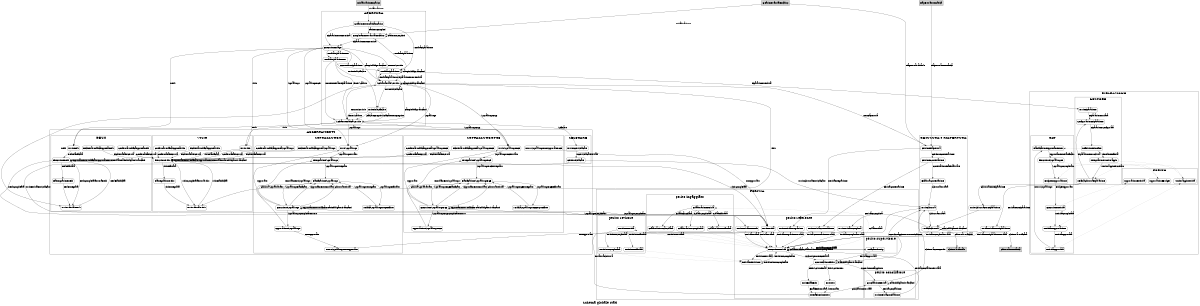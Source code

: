 digraph finite_state_machine {
    rankdir=TD;
	rank =same
    size="8,5"
    fontsize = "24"
    label="Schema globale stati"
    node [shape=box,style=rounded ];
 
subgraph start {
        node [shape = "box" style = "filled" ];
        label = "start";
        InizializzazioneIncarico
        CreazioneManualeIncarico
        RiaperturaAutomatica
}

subgraph end {
        node [shape = "box" style = "filled" ];
        label = "end";
		rank = sink
        ChiusuraManuale
        ChiusuraAutomatica
}


subgraph cluster_apertura {
    node [shape=box,style=rounded ];
        label = "APERTURA";
		CreazioneAutomaticaIncarico
		CompletamentoManualeIncarico
		VenditaRiparazione
		EsecuzioneTriage
		SceltaManualeServizio
		VenditaRiparazionePA1
		SceltaAutomaticaServizio
		InvioLinkSelfCare
}

subgraph cluster_accertamenti {
    node [shape=box,style=rounded ];
    label = "ACCERTAMENTI";

    subgraph cluster_selfcare {
    node [shape=box,style=rounded ];
    label = "SELFCARE";
		AvvioAccertSelfCare
		GestioneSelfCare
    }
	
    subgraph cluster_visio {
        node [shape=box,style=rounded ];
        label = "VISIO";
        AvvioVisio
		AvvioManualeVisio
		EsecuzioneVisio
		RiassegnazioneVisio
		RichiestaModificaApptoPaVisio	
		ConfermaModificaApptoPaVisio	
	}

    subgraph cluster_desk {
    node [shape=box,style=rounded ];
    label = "DESK";
		AvvioDesk
		AvvioManualeDesk
		EsecuzioneDesk
		RiassegnazioneDesk
		RichiestaModificaApptoPaDesk
        ConfermaModificaApptoPaDesk
	} 	  

    subgraph cluster_sopralluogo {
        node [shape=box,style=rounded ];
        label = "SOPRALLUOGO";
	    AvvioSopralluogo
	    AssegnazioneSopralluogo
	    PianificazioneSopralluogo
	    EsecuzioneSopralluogo
        VerificaSopralluogoDopoRifiuto
        ApprovazioneSopralluogo
		RichiestaModificaApptoPaSopralluogo			
		ConfermaModificaApptoPaSopralluogo
		NuovoSopralluogoNonApprovato		
    }

    subgraph cluster_sopralluogoPce {
        node [shape=box,style=rounded ];
        label = "SOPRALLUOGOPCE";
		AvvioSopralluogoPCE
		AssegnazioneSopralluogoPCE
        PianificazioneSopralluogoPCE
        EsecuzioneSopralluogoPCE
        VerificaSopralluogoPCEDopoRifiuto
        ApprovazioneSopralluogoPCE
		RichiestaModificaApptoPaSopralluogoPCE		
		ConfermaModificaApptoPaSopralluogoPCE
		NuovoSopralluogoNonApprovatoPCE		
    }

}

subgraph cluster_perizia {
    node [shape=box,style=rounded ];
    label = "PERIZIA";        

	subgraph cluster_peritoReferente {
		node [shape=box,style=rounded ];
		label = "perito referente";             
		AvvioPerizia
		AvvioPeriziaPostDesk 
		AvvioPeriziaContestazione
		AvvioPeriziaIncompleta
		AvvioPeriziaIntegrazione
		EsecuzionePerizia  
		PeriziaInRevisione
		ComunicazioneEsito
		InvioEmailEsito       
		InvioAtto             
		AttesaRicezioneAtto   
	
	}

	subgraph cluster_collaborazione {
		node [shape=box,style=rounded ];
		label = "perito ingaggiato";
		CollaborazionePerizia    
		CollaborazioneRifiutata  
		CollaborazioneCancellata 
		CollaborazioneCompletata 
	
	
	}


	subgraph cluster_revisione {
		node [shape=box,style=rounded ];
		RevisionePerizia    
		RevisioneRifiutata  
		RevisioneCompletata   label = "perito revisore";
	
	}
	
	
	subgraph cluster_conciliation {
		node [shape=box,style=rounded ];
		label = "perito conciliatore";
		AvvioPeriziaConciliazione
		ConciliazionePerizia
		
	}
	
	subgraph cluster_authority {
		node [shape=box,style=rounded ];
		label = "perito supervisore";
		VerificaAuthority
	}


}


subgraph cluster_riparazione {
    node [shape=box,style=rounded ];
    label = "RIPARAZIONE";

    subgraph cluster_gestore {
        node [shape=box,style=rounded ];
        label = "GESTORE";
        AvvioRiparazione
        ConfigurazioneRiparazione
        DefinizioneTimeline 
        AssegnazioneMonitoraggio
        VerificaChiusuraRiparazione
    }

    subgraph cluster_perito {
            node [shape=box,style=rounded ];
            label = "PERITO";
            MonitoraggioAttivita
            ApprovazioneBudget
            ApprovazioneAttivita
    }

    subgraph cluster_cat {
        node [shape=box,style=rounded ] ;
        label = "CAT";
        PianificazioneAppuntamentoR
        EsecuzioneSopralluogoR
        BudgetInApprovazione
        EsecuzioneAttivita 
        AttivitaInApprovazione
        AttivitaApprovata
    }
    
}

subgraph cluster_chiusura {
    node [shape=box,style=rounded ];
    label = "CHIUSURA e RIAPERTURA";
    AvvioChiusura
    VerificaChiusura
    GestioneRiapertura
    GestioneContestazione
    FinalizzaContestazione
}


comment = "apertura"

    InizializzazioneIncarico     -> CreazioneAutomaticaIncarico  [label = "Inizializzazione"];
    CreazioneAutomaticaIncarico  -> CompletamentoManualeIncarico [label = "DatiNonCompleti"];
    CreazioneAutomaticaIncarico  -> VenditaRiparazione           [label = "VenditaRiparazione"];
    CreazioneAutomaticaIncarico  -> EsecuzioneTriage             [label = "RiparazioneNonPrevista"];
    RiaperturaAutomatica         -> GestioneRiapertura      [ label = "RiaperturaAutomatica" ]
    VenditaRiparazione           -> AvvioRiparazione             [label = "RiparazioneVenduta"];
    VenditaRiparazione           -> SceltaManualeServizio        [label = "RiparazioneNonVenduta"];
    VenditaRiparazione           -> VenditaRiparazione           [label = "CampiObbligMancanti"];
    VenditaRiparazionePA1        -> SceltaAutomaticaServizio     [label = "NonInteressatoRiparazione"] ;
    VenditaRiparazionePA1        -> VenditaRiparazione           [label = "InteressatoRiparazione"] ;
    VenditaRiparazionePA1        -> SceltaAutomaticaServizio     [label = "TimerScaduto"] ;
    CompletamentoManualeIncarico -> CompletamentoManualeIncarico [label = "DatiNonCompleti"];
    CompletamentoManualeIncarico -> VenditaRiparazione           [label = "VenditaRiparazione"];
    CompletamentoManualeIncarico -> EsecuzioneTriage             [label = "RiparazioneNonPrevista"];
    CreazioneManualeIncarico     -> CompletamentoManualeIncarico [label = "Inizializzazione"];
    InvioLinkSelfCare            -> SceltaAutomaticaServizio     [label = "SelfCareEseguito"];
    InvioLinkSelfCare            -> SceltaAutomaticaServizio     [label = "SelfCareNonEseguito"];
    InvioLinkSelfCare            -> SceltaAutomaticaServizio     [label = "TimerScaduto"];
    EsecuzioneTriage             -> InvioLinkSelfCare            [label = "InvioLinkSelfCare"];
    EsecuzioneTriage             -> AvvioSopralluogoPCE          [label = "SopralluogoPCE"];
    EsecuzioneTriage             -> VenditaRiparazionePA1        [label = "VenditaRiparazionePA1"];
    EsecuzioneTriage             -> AvvioVisio                   [label = "Visio"];
    EsecuzioneTriage             -> AvvioDesk                    [label = "Desk"];   
    EsecuzioneTriage             -> AvvioSopralluogo             [label = "Sopralluogo"]; 
    EsecuzioneTriage             -> SceltaManualeServizio        [label = "NessunServizio"]  
    EsecuzioneTriage             -> SceltaManualeServizio        [label = "CampiObbligMancanti"] 
    SceltaAutomaticaServizio     -> AvvioSopralluogoPCE          [label = "SopralluogoPCE"];
    SceltaAutomaticaServizio     -> AvvioVisio                   [label = "Visio"];
    SceltaAutomaticaServizio     -> AvvioDesk                    [label = "Desk"];   
    SceltaAutomaticaServizio     -> AvvioSopralluogo             [label = "Sopralluogo"];   
    SceltaAutomaticaServizio     -> AvvioAccertSelfCare          [label = "SelfCare"];   
    SceltaAutomaticaServizio     -> SceltaManualeServizio        [label = "NessunServizio"];   
    SceltaAutomaticaServizio     -> SceltaManualeServizio        [label = "CampiObbligMancanti"];
    SceltaManualeServizio        -> AvvioSopralluogoPCE          [label = "SopralluogoPCE"];
    SceltaManualeServizio        -> AvvioManualeVisio            [label = "Visio"];
    SceltaManualeServizio        -> AvvioManualeDesk             [label = "Desk"];   
    SceltaManualeServizio        -> AvvioSopralluogo             [label = "Sopralluogo"];   
    SceltaManualeServizio        -> InvioLinkSelfCare            [label = "InvioLinkSelfCare"];
    SceltaManualeServizio        -> VenditaRiparazione           [label = "VenditaRiparazione"];
    SceltaManualeServizio        -> SceltaManualeServizio        [label = "CampiObbligMancanti"];

comment = "ACCERTAMENTI"

    AvvioVisio	                 ->	EsecuzioneVisio	    		[ label = "VisioPianificata"];
    EsecuzioneVisio	             ->	RiassegnazioneVisio			[ label = "VisioRifiutata"];
    EsecuzioneVisio	             ->	EsecuzioneVisio	    		[ label = "AppuntamentoModificato"];
    EsecuzioneVisio	             ->	EsecuzioneVisio  			[ label = "AppuntamentoAnnullato"];
    EsecuzioneVisio	             ->	AvvioManualeVisio			[ label = "VisioCompletataNuovaVisio"];
    EsecuzioneVisio	             ->	AvvioPerizia	    		[ label = "VisioCompletata"];
    EsecuzioneVisio	             ->	EsecuzioneVisio  			[ label = "DatiObbligatoriMancanti"];
    AvvioManualeVisio	         ->	EsecuzioneVisio	    		[ label = "VisioPianificata"];
    RiassegnazioneVisio	         ->	AvvioManualeVisio			[ label = "VisioAssegnata"];
 
    AvvioDesk	              ->	EsecuzioneDesk	            [ label = "DeskPianificata"];
    EsecuzioneDesk	          ->	RiassegnazioneDesk	        [ label = "DeskRifiutata"];
    EsecuzioneDesk	          ->	EsecuzioneDesk	            [ label = "AppuntamentoModificato"];
    EsecuzioneDesk	          ->	EsecuzioneDesk  	        [ label = "AppuntamentoAnnullato"];
    EsecuzioneDesk	          ->	AvvioManualeDesk	        [ label = "DeskCompletataNuovaDesk"];
    EsecuzioneDesk	          ->	AvvioPeriziaPostDesk	    [ label = "DeskCompletata"];
    EsecuzioneDesk	          ->	EsecuzioneDesk  	        [ label = "DatiObbligatoriMancanti"];
    AvvioManualeDesk	      ->	EsecuzioneDesk	            [ label = "DeskPianificata"];
    RiassegnazioneDesk	      ->	AvvioManualeDesk	        [ label = "DeskAssegnata"];
 
    AvvioSopralluogo               -> AssegnazioneSopralluogo        [ label = "SopralluogoAvviato"];
    AssegnazioneSopralluogo        -> PianificazioneSopralluogo      [ label = "SopralluogoAssegnato"];
    PianificazioneSopralluogo      -> EsecuzioneSopralluogo          [ label = "SopralluogoPianificato"];
    PianificazioneSopralluogo      -> VerificaSopralluogoDopoRifiuto [ label = "SopralluogoRifiutato"];
    VerificaSopralluogoDopoRifiuto -> PianificazioneSopralluogo      [ label = "SopralluogoAssegnato"];
    EsecuzioneSopralluogo          -> EsecuzioneSopralluogo          [ label = "AppuntamentoModificato"];
    EsecuzioneSopralluogo          -> PianificazioneSopralluogo      [ label = "AppuntamentoAnnullato"];
    EsecuzioneSopralluogo          -> ApprovazioneSopralluogo        [ label = "SopralluogoCompletatoNuovo"];
    
	ApprovazioneSopralluogo        -> NuovoSopralluogoNonApprovato   [ label = "NonApprovato"];
    ApprovazioneSopralluogo        -> AvvioSopralluogo               [ label = "Approvato"];
    EsecuzioneSopralluogo          -> PianificazioneSopralluogo      [ label = "ChiusuraAttivita"];
    EsecuzioneSopralluogo	       -> EsecuzioneSopralluogo  	     [ label = "DatiObbligatoriMancanti"];
    EsecuzioneSopralluogo	       -> PianificazioneSopralluogo  	 [ label = "ChiusuraSoprallVariato"];
    EsecuzioneSopralluogo          -> AssegnazioneSopralluogo        [ label = "AnnullamentoSopralluogo" ];
	
	
    AvvioSopralluogoPCE               -> AssegnazioneSopralluogoPCE        [ label = "SopralluogoPCEAvviato"];
    AssegnazioneSopralluogoPCE        -> PianificazioneSopralluogoPCE      [ label = "SopralluogoPCEAssegnato"];
    PianificazioneSopralluogoPCE      -> EsecuzioneSopralluogoPCE          [ label = "SopralluogoPCEPianificato"];
    PianificazioneSopralluogoPCE      -> VerificaSopralluogoPCEDopoRifiuto [ label = "SopralluogoPCERifiutato"];
    VerificaSopralluogoPCEDopoRifiuto -> PianificazioneSopralluogoPCE      [ label = "SopralluogoPCEAssegnato"];
    EsecuzioneSopralluogoPCE          -> EsecuzioneSopralluogoPCE          [ label = "AppuntamentoModificato"];
    EsecuzioneSopralluogoPCE          -> PianificazioneSopralluogoPCE      [ label = "AppuntamentoAnnullato"];
    EsecuzioneSopralluogoPCE          -> ApprovazioneSopralluogoPCE        [ label = "SopralluogoPCECompletatoNuovo"];
    ApprovazioneSopralluogoPCE        -> AvvioSopralluogoPCE               [ label = "Approvato"];
    EsecuzioneSopralluogoPCE          -> PianificazioneSopralluogoPCE      [ label = "ChiusuraAttivita"];       
    EsecuzioneSopralluogoPCE	       -> EsecuzioneSopralluogoPCE  	     [ label = "DatiObbligatoriMancanti"];   

    EsecuzioneSopralluogoPCE             -> AssegnazioneSopralluogoPCE        [ label = "AnnullamentoSopralluogo" ];

    EsecuzioneSopralluogo                   -> AvvioPerizia        [ label = "SoprallugoCompletato"];
    NuovoSopralluogoNonApprovato            -> AvvioPerizia        [ label = "NonApprovato"];
    EsecuzioneSopralluogoPCE                -> AvvioPerizia        [ label = "SoprallugoCompletato"];
    NuovoSopralluogoNonApprovatoPCE         -> AvvioPerizia        [ label = "NonApprovato"];
    EsecuzioneSopralluogoPCE	       -> PianificazioneSopralluogoPCE  	 [ label = "ChisuraSoprallVariato"];

	RichiestaModificaApptoPaVisio		   -> EsecuzioneVisio  [ label = "RichiestaPaRicevuta"] ;
	ConfermaModificaApptoPaVisio		   -> EsecuzioneVisio  [ label = "ConfermaPaRicevuta"] ;
	
	RichiestaModificaApptoPaDesk		   -> EsecuzioneVisio  [ label = "RichiestaPaRicevuta"] ;
	ConfermaModificaApptoPaDesk		       -> EsecuzioneVisio  [ label = "ConfermaPaRicevuta"] ;	

	RichiestaModificaApptoPaSopralluogo		   -> EsecuzioneVisio  [ label = "RichiestaPaRicevuta"] ;
	ConfermaModificaApptoPaSopralluogo		   -> EsecuzioneVisio  [ label = "ConfermaPaRicevuta"] ;
	
	RichiestaModificaApptoPaSopralluogoPCE		   -> EsecuzioneVisio  [ label = "RichiestaPaRicevuta"] ;
	ConfermaModificaApptoPaSopralluogoPCE		   -> EsecuzioneVisio  [ label = "ConfermaPaRicevuta"] ;
	
	AvvioAccertSelfCare                 -> GestioneSelfCare [ label = "AccertSelfCareAvviati" ]                           
	GestioneSelfCare                    -> AvvioPerizia     [ label = "AvvioPeriziaPostSelfCare"]
	GestioneSelfCare                    -> AvvioChiusura    [ label = "AvvioChiusuraPostSelfCare"]
	
	
	
comment = "PERIZIA"
   
    AvvioPerizia               -> EsecuzionePerizia           [ label = "PeriziaAvviata"]   ;
    EsecuzionePerizia          -> EsecuzionePerizia           [ label = "CollabAvviata" ]    ;
     
    EsecuzionePerizia          -> PeriziaInRevisione          [ label = "RevisioneAvviata" ]    ;

    EsecuzionePerizia          -> CollaborazionePerizia       [ label = "CollabAvviata" style ="dotted"]    ;
    CollaborazionePerizia      -> CollaborazioneRifiutata     [ label = "CollabRifiutata"  ] ;
    CollaborazionePerizia      -> CollaborazioneCancellata    [ label = "CollabCancellata" ] ;
    CollaborazionePerizia      -> CollaborazioneCompletata    [ label = "CollabCompletata" ] ;
 
    CollaborazioneRifiutata     -> EsecuzionePerizia  [ style = "dotted"]  
    CollaborazioneCancellata    -> EsecuzionePerizia  [ style = "dotted"]
    CollaborazioneCompletata    -> EsecuzionePerizia  [ style = "dotted"]

    EsecuzionePerizia          -> RevisionePerizia            [ label = "RevisioneAvviata" style ="dotted"]    ;
    RevisionePerizia           -> RevisioneRifiutata          [ label = "RevisioneRifiutata"  ] ;
    RevisionePerizia           -> RevisioneCompletata         [ label = "RevisioneCompletata" ] ;
 
    RevisioneRifiutata         -> PeriziaInRevisione  [ style = "dotted" ] ;
    RevisioneCompletata        -> PeriziaInRevisione  [ style = "dotted" ] ;

    PeriziaInRevisione         -> EsecuzionePerizia    [label = "RevisioniCompletate"]
    PeriziaInRevisione         -> PeriziaInRevisione   [label = "RevisioniNonCompletate"]
    

    EsecuzionePerizia          -> EsecuzionePerizia           [ label = "CollaborazioneNonCompletata"]  ;
    EsecuzionePerizia          -> VerificaAuthority           [ label = "AuthorityNecessaria"]  ;
    EsecuzionePerizia          -> ComunicazioneEsito          [ label = "AuthorityNonNecessaria"]  ;

    VerificaAuthority          -> ComunicazioneEsito          [ label = "PeriziaApprovata"];
    VerificaAuthority          -> EsecuzionePerizia           [ label = "PeriziaNonApprovata"] ;

    ComunicazioneEsito          -> ConciliazionePerizia        [ label = "AccordoNonRaggiunto"] ;
    ComunicazioneEsito          -> AvvioChiusura               [ label = "AccordoRaggiunto-o-NonRichiesto"] ;
    ComunicazioneEsito          -> InvioEmailEsito             [ label = "EsitoScrittoEmail"] ;
    ComunicazioneEsito          -> InvioAtto                   [ label = "EsitoScrittoAtto"] ;
    InvioEmailEsito             -> AttesaRicezioneAtto         [ label = "EmailEsitoInviata"] ;
    InvioAtto                   -> AttesaRicezioneAtto         [ label = "AttoInviato"] ;
    AttesaRicezioneAtto          -> ConciliazionePerizia       [ label = "ConciliazioneAvviata"] ;
    AttesaRicezioneAtto          -> AvvioChiusura              [ label = "ForzaturaChiusura"] ;

    ConciliazionePerizia       -> AvvioChiusura                   [ label = "ChiusuraConAccordo"] ;
    ConciliazionePerizia       -> ConciliazionePerizia           [ label = "DatiObbligatoriMancanti"] ;
    ConciliazionePerizia       -> AvvioPeriziaConciliazione      [ label = "PeriziaConcilazione"]   ;
    AvvioPeriziaConciliazione  -> EsecuzionePerizia              [ label = "PeriziaConcilazioneAvviata"]   ;
    

    ComunicazioneEsito          -> ComunicazioneEsito              [ label = "DatiObbligatoriMancanti"] ;

    AvvioPeriziaPostDesk        -> EsecuzionePerizia   [ label = "PeriziaAvviata"]   ;
    VerificaChiusura            -> EsecuzionePerizia   [ label = "PeriziaIncompletaAvviata"]   ;
 
 comment = "RIPARAZIONE"

    AvvioRiparazione           -> ConfigurazioneRiparazione    [ label = "RiparazioneAvviata" ]  ;
    ConfigurazioneRiparazione  -> DefinizioneTimeline          [ label = "RiparazioneConfigurata" ]  ;
    DefinizioneTimeline        -> AssegnazioneMonitoraggio     [ label = "TimelineDefinita" ]  ;
    AssegnazioneMonitoraggio   -> VerificaChiusuraRiparazione  [ label = "MonitoraggioTerminato" ]  ;

    DefinizioneTimeline        -> PianificazioneAppuntamentoR  [ style = "dotted" ];
    AssegnazioneMonitoraggio   -> MonitoraggioAttivita         [ style = "dotted" ];

     
    PianificazioneAppuntamentoR -> EsecuzioneSopralluogoR       [ label = "AppuntamentoPianificato" ];
    EsecuzioneSopralluogoR      -> ApprovazioneBudget           [ style = "dotted" ];
    EsecuzioneSopralluogoR      -> BudgetInApprovazione         [ label = "SoprallugoCompletato"]
    BudgetInApprovazione        -> EsecuzioneAttivita           [ label = "BudgetApprovato" ] 
    EsecuzioneAttivita          -> AttivitaInApprovazione       [ label = "AttivitaCompletata" ]
    AttivitaInApprovazione      -> AttivitaApprovata            [ label = "AttivitaApprovata" ]
    AttivitaApprovata           -> PianificazioneAppuntamentoR  [ label = "NuovoSopralluogo" ];
    AttivitaApprovata           -> MonitoraggioAttivita         [ style = "dotted" ]  ;

    ApprovazioneBudget          -> BudgetInApprovazione         [ style = "dotted" ]  ;
    ApprovazioneAttivita        -> AttivitaInApprovazione       [ style = "dotted" ]  ;
    MonitoraggioAttivita        ->  VerificaChiusuraRiparazione [ style = "dotted" ]  ;
	EsecuzioneAttivita          -> ApprovazioneAttivita          [ style = "dotted" ]  ; 
	
    VerificaChiusuraRiparazione  -> ConfigurazioneRiparazione    [ label = "RiparazioneNonChiusa" ] ;
    VerificaChiusuraRiparazione  -> AvviaPeriziaPostRiparazione  [ label = "PeriziaPostRiparazione" ];
    AvviaPeriziaPostRiparazione  -> EsecuzionePerizia            [ label = "PeriziaPostRiparazioneAvviata" ];
    VerificaChiusuraRiparazione  -> AvvioChiusuraPostRiparazione [ label = "ChiusuraPostRiparazione" ];
    AvvioChiusuraPostRiparazione -> VerificaChiusura             [ lable = "ChiusuraAvviata"]

comment = "CHIUSURA"

    AvvioChiusura              -> VerificaChiusura        [ label = "ChiusuraAvviata"]
    VerificaChiusura           -> ChiusuraManuale         [ label = "ChiusuraVerificata"]
    VerificaChiusura           -> ChiusuraAutomatica      [ label = "ChiusuraVerificata"]
    VerificaChiusura           -> VerificaChiusura        [ label = "DatiObbligatoriMancanti"]
    VerificaChiusura           -> AvvioPeriziaIncompleta  [ label = "PeriziaIncompleta"]
    AvvioPeriziaIncompleta     -> EsecuzionePerizia       [ label = "PeriziaIncompletaAvviata"]
   
    CreazioneManualeIncarico   ->  GestioneRiapertura    [ label = "RiaperturaManaule" ]
    GestioneRiapertura          ->  AvvioPeriziaIntegrazione   [ label = "PeriziaIntegrazione" ]
    AvvioPeriziaIntegrazione   ->  EsecuzionePerizia          [ label = "PeriziaIntegrazioneAvviata"]

    GestioneRiapertura    ->  SceltaManualeServizio [ label = "NonRiapertura"]
    GestioneRiapertura    ->  GestioneContestazione [ label = "GestioneContestazione"]

    GestioneContestazione       -> AvvioPeriziaContestazione [ label = "PeriziaContestazione" ]
    AvvioPeriziaContestazione   -> EsecuzionePerizia         [ label = "PeriziaContestazioneAvviata"]

    GestioneContestazione       -> FinalizzaContestazione [ label = "ContestazioneDaFinalizzare"]
    FinalizzaContestazione      -> AvvioChiusura          [ label = "ChiusuraAvviata"]
}
